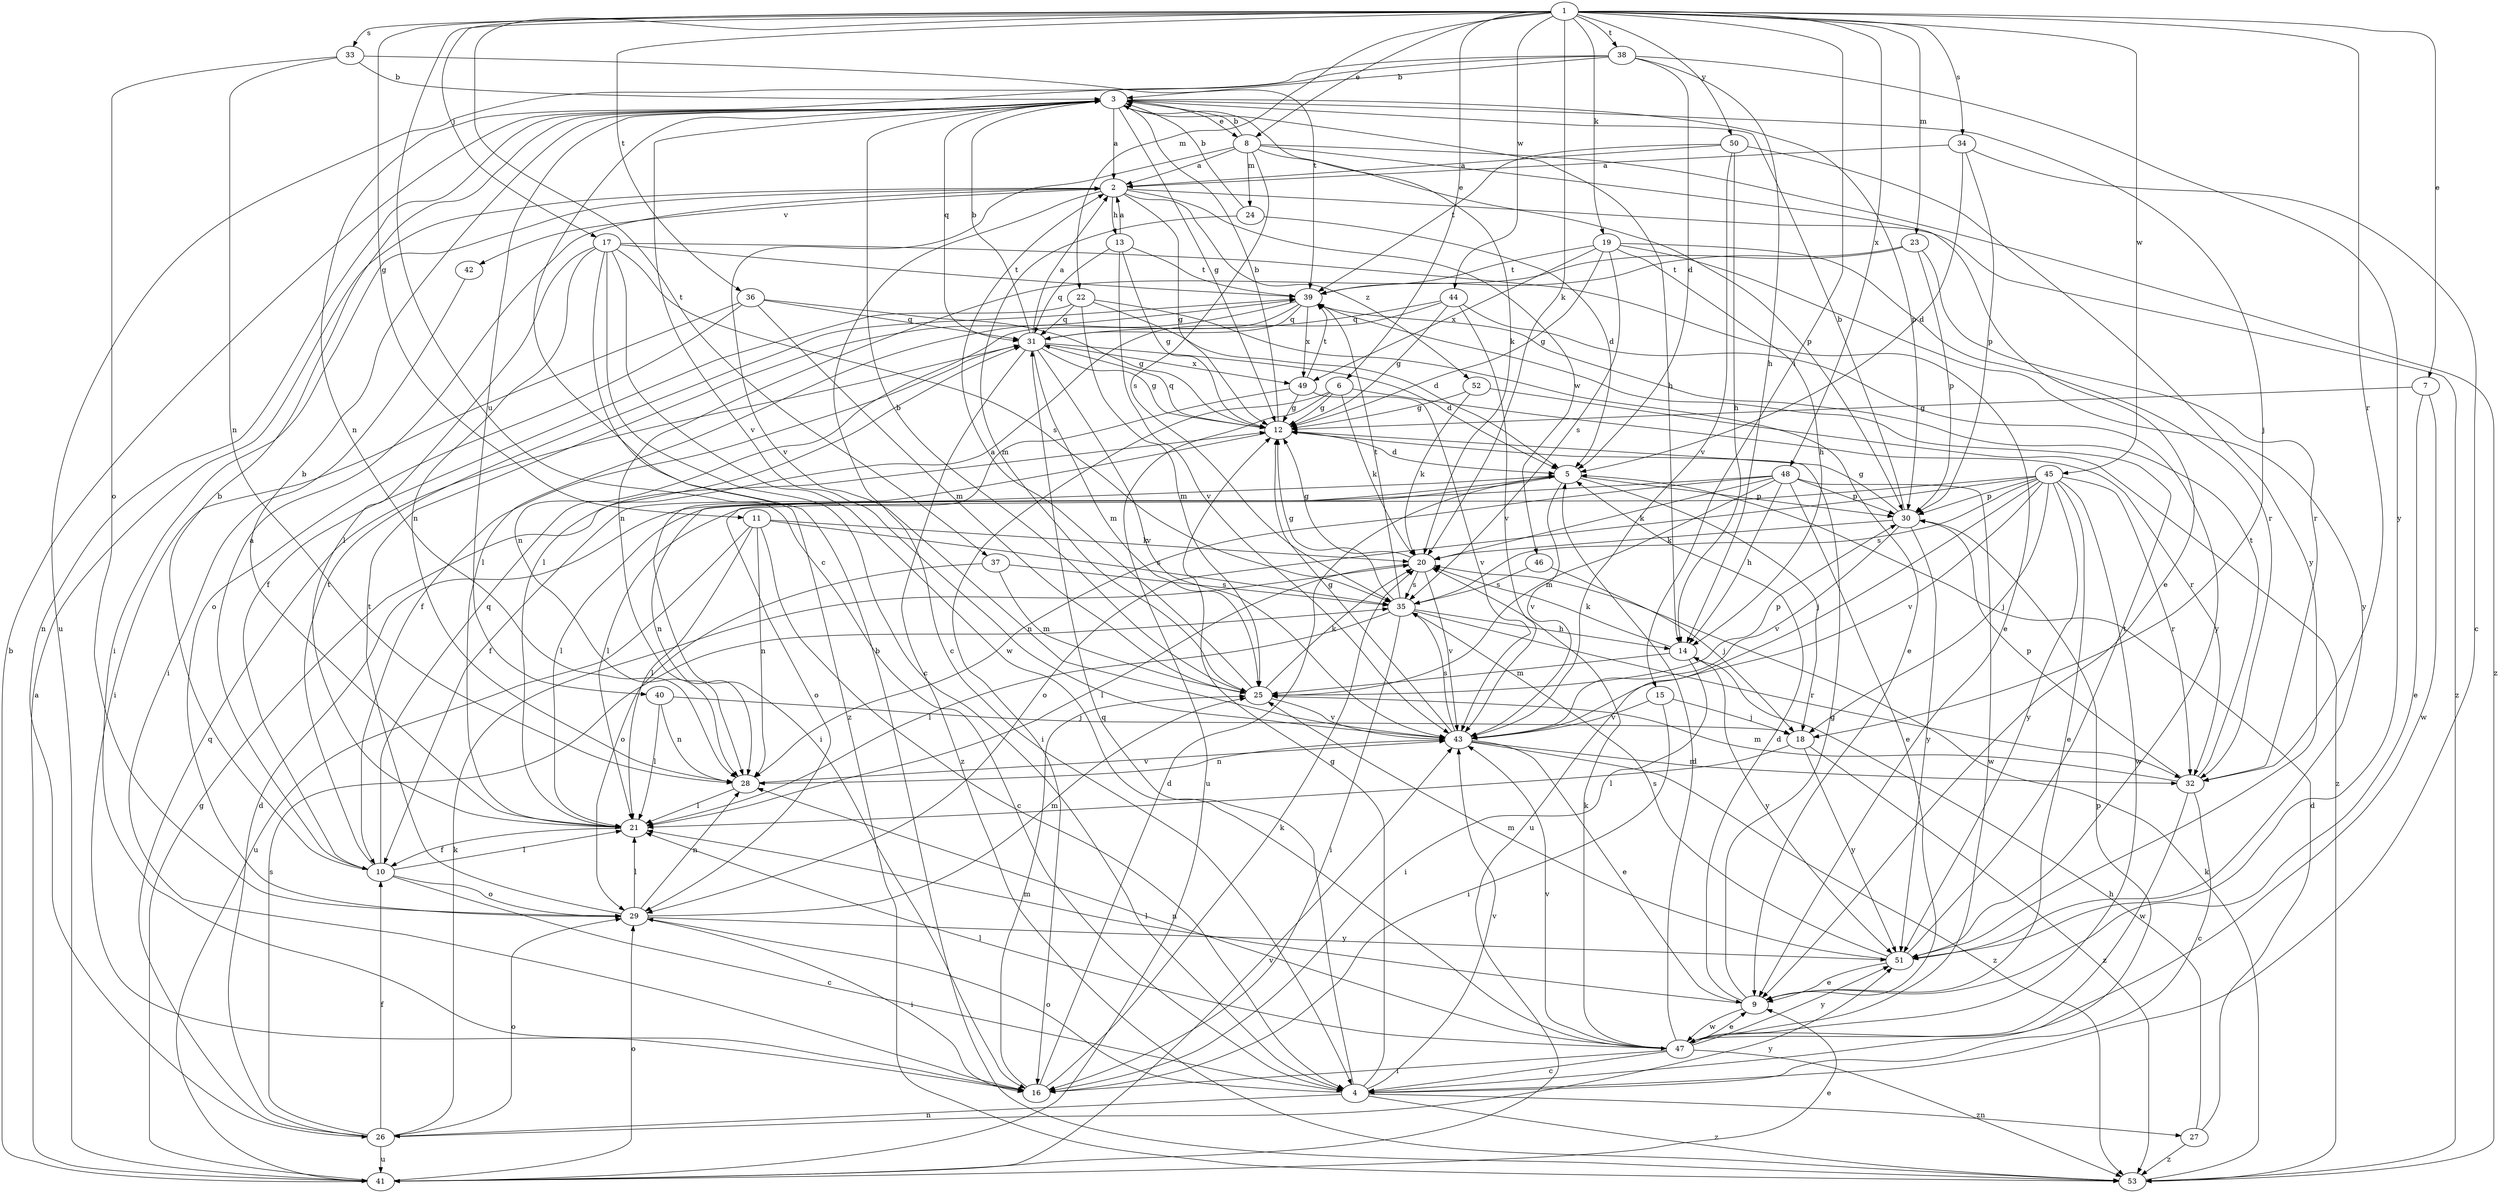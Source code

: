 strict digraph  {
	3 -> 2 [label=a];
	8 -> 2 [label=a];
	10 -> 2 [label=a];
	13 -> 2 [label=a];
	25 -> 2 [label=a];
	31 -> 2 [label=a];
	34 -> 2 [label=a];
	41 -> 2 [label=a];
	50 -> 2 [label=a];
	8 -> 3 [label=b];
	10 -> 3 [label=b];
	12 -> 3 [label=b];
	21 -> 3 [label=b];
	24 -> 3 [label=b];
	25 -> 3 [label=b];
	30 -> 3 [label=b];
	31 -> 3 [label=b];
	33 -> 3 [label=b];
	38 -> 3 [label=b];
	41 -> 3 [label=b];
	53 -> 3 [label=b];
	1 -> 4 [label=c];
	2 -> 4 [label=c];
	10 -> 4 [label=c];
	11 -> 4 [label=c];
	17 -> 4 [label=c];
	32 -> 4 [label=c];
	34 -> 4 [label=c];
	47 -> 4 [label=c];
	9 -> 5 [label=d];
	12 -> 5 [label=d];
	16 -> 5 [label=d];
	22 -> 5 [label=d];
	24 -> 5 [label=d];
	26 -> 5 [label=d];
	27 -> 5 [label=d];
	31 -> 5 [label=d];
	34 -> 5 [label=d];
	38 -> 5 [label=d];
	47 -> 5 [label=d];
	1 -> 6 [label=e];
	1 -> 7 [label=e];
	1 -> 8 [label=e];
	3 -> 8 [label=e];
	7 -> 9 [label=e];
	8 -> 9 [label=e];
	17 -> 9 [label=e];
	22 -> 9 [label=e];
	41 -> 9 [label=e];
	43 -> 9 [label=e];
	45 -> 9 [label=e];
	47 -> 9 [label=e];
	48 -> 9 [label=e];
	51 -> 9 [label=e];
	12 -> 10 [label=f];
	21 -> 10 [label=f];
	22 -> 10 [label=f];
	26 -> 10 [label=f];
	31 -> 10 [label=f];
	1 -> 11 [label=g];
	2 -> 12 [label=g];
	3 -> 12 [label=g];
	4 -> 12 [label=g];
	6 -> 12 [label=g];
	7 -> 12 [label=g];
	9 -> 12 [label=g];
	13 -> 12 [label=g];
	19 -> 12 [label=g];
	20 -> 12 [label=g];
	30 -> 12 [label=g];
	31 -> 12 [label=g];
	35 -> 12 [label=g];
	36 -> 12 [label=g];
	41 -> 12 [label=g];
	43 -> 12 [label=g];
	44 -> 12 [label=g];
	49 -> 12 [label=g];
	52 -> 12 [label=g];
	2 -> 13 [label=h];
	3 -> 14 [label=h];
	19 -> 14 [label=h];
	27 -> 14 [label=h];
	35 -> 14 [label=h];
	38 -> 14 [label=h];
	48 -> 14 [label=h];
	50 -> 14 [label=h];
	1 -> 15 [label=i];
	2 -> 16 [label=i];
	6 -> 16 [label=i];
	14 -> 16 [label=i];
	15 -> 16 [label=i];
	29 -> 16 [label=i];
	35 -> 16 [label=i];
	36 -> 16 [label=i];
	42 -> 16 [label=i];
	47 -> 16 [label=i];
	49 -> 16 [label=i];
	1 -> 17 [label=j];
	3 -> 18 [label=j];
	5 -> 18 [label=j];
	15 -> 18 [label=j];
	40 -> 18 [label=j];
	45 -> 18 [label=j];
	46 -> 18 [label=j];
	1 -> 19 [label=k];
	1 -> 20 [label=k];
	3 -> 20 [label=k];
	6 -> 20 [label=k];
	11 -> 20 [label=k];
	14 -> 20 [label=k];
	16 -> 20 [label=k];
	25 -> 20 [label=k];
	26 -> 20 [label=k];
	30 -> 20 [label=k];
	47 -> 20 [label=k];
	48 -> 20 [label=k];
	52 -> 20 [label=k];
	53 -> 20 [label=k];
	9 -> 21 [label=l];
	10 -> 21 [label=l];
	11 -> 21 [label=l];
	17 -> 21 [label=l];
	18 -> 21 [label=l];
	20 -> 21 [label=l];
	28 -> 21 [label=l];
	29 -> 21 [label=l];
	35 -> 21 [label=l];
	39 -> 21 [label=l];
	40 -> 21 [label=l];
	44 -> 21 [label=l];
	45 -> 21 [label=l];
	47 -> 21 [label=l];
	48 -> 21 [label=l];
	1 -> 22 [label=m];
	1 -> 23 [label=m];
	8 -> 24 [label=m];
	14 -> 25 [label=m];
	16 -> 25 [label=m];
	22 -> 25 [label=m];
	24 -> 25 [label=m];
	29 -> 25 [label=m];
	31 -> 25 [label=m];
	32 -> 25 [label=m];
	36 -> 25 [label=m];
	37 -> 25 [label=m];
	48 -> 25 [label=m];
	51 -> 25 [label=m];
	3 -> 26 [label=n];
	4 -> 26 [label=n];
	4 -> 27 [label=n];
	5 -> 28 [label=n];
	11 -> 28 [label=n];
	17 -> 28 [label=n];
	23 -> 28 [label=n];
	29 -> 28 [label=n];
	33 -> 28 [label=n];
	38 -> 28 [label=n];
	39 -> 28 [label=n];
	40 -> 28 [label=n];
	43 -> 28 [label=n];
	47 -> 28 [label=n];
	48 -> 28 [label=n];
	4 -> 29 [label=o];
	5 -> 29 [label=o];
	10 -> 29 [label=o];
	26 -> 29 [label=o];
	33 -> 29 [label=o];
	36 -> 29 [label=o];
	37 -> 29 [label=o];
	41 -> 29 [label=o];
	45 -> 29 [label=o];
	3 -> 30 [label=p];
	4 -> 30 [label=p];
	5 -> 30 [label=p];
	8 -> 30 [label=p];
	23 -> 30 [label=p];
	25 -> 30 [label=p];
	32 -> 30 [label=p];
	34 -> 30 [label=p];
	45 -> 30 [label=p];
	48 -> 30 [label=p];
	3 -> 31 [label=q];
	4 -> 31 [label=q];
	10 -> 31 [label=q];
	12 -> 31 [label=q];
	13 -> 31 [label=q];
	22 -> 31 [label=q];
	26 -> 31 [label=q];
	36 -> 31 [label=q];
	39 -> 31 [label=q];
	44 -> 31 [label=q];
	1 -> 32 [label=r];
	6 -> 32 [label=r];
	19 -> 32 [label=r];
	23 -> 32 [label=r];
	35 -> 32 [label=r];
	43 -> 32 [label=r];
	45 -> 32 [label=r];
	1 -> 33 [label=s];
	1 -> 34 [label=s];
	8 -> 35 [label=s];
	11 -> 35 [label=s];
	17 -> 35 [label=s];
	19 -> 35 [label=s];
	20 -> 35 [label=s];
	26 -> 35 [label=s];
	37 -> 35 [label=s];
	43 -> 35 [label=s];
	45 -> 35 [label=s];
	46 -> 35 [label=s];
	51 -> 35 [label=s];
	1 -> 36 [label=t];
	1 -> 37 [label=t];
	1 -> 38 [label=t];
	10 -> 39 [label=t];
	13 -> 39 [label=t];
	17 -> 39 [label=t];
	19 -> 39 [label=t];
	23 -> 39 [label=t];
	29 -> 39 [label=t];
	32 -> 39 [label=t];
	33 -> 39 [label=t];
	35 -> 39 [label=t];
	49 -> 39 [label=t];
	50 -> 39 [label=t];
	51 -> 39 [label=t];
	3 -> 40 [label=u];
	6 -> 41 [label=u];
	11 -> 41 [label=u];
	26 -> 41 [label=u];
	38 -> 41 [label=u];
	45 -> 41 [label=u];
	2 -> 42 [label=v];
	3 -> 43 [label=v];
	4 -> 43 [label=v];
	5 -> 43 [label=v];
	8 -> 43 [label=v];
	13 -> 43 [label=v];
	15 -> 43 [label=v];
	20 -> 43 [label=v];
	25 -> 43 [label=v];
	28 -> 43 [label=v];
	30 -> 43 [label=v];
	31 -> 43 [label=v];
	41 -> 43 [label=v];
	44 -> 43 [label=v];
	45 -> 43 [label=v];
	47 -> 43 [label=v];
	49 -> 43 [label=v];
	50 -> 43 [label=v];
	1 -> 44 [label=w];
	1 -> 45 [label=w];
	2 -> 46 [label=w];
	7 -> 47 [label=w];
	9 -> 47 [label=w];
	17 -> 47 [label=w];
	32 -> 47 [label=w];
	45 -> 47 [label=w];
	48 -> 47 [label=w];
	1 -> 48 [label=x];
	19 -> 49 [label=x];
	31 -> 49 [label=x];
	39 -> 49 [label=x];
	1 -> 50 [label=y];
	14 -> 51 [label=y];
	18 -> 51 [label=y];
	19 -> 51 [label=y];
	26 -> 51 [label=y];
	29 -> 51 [label=y];
	30 -> 51 [label=y];
	38 -> 51 [label=y];
	44 -> 51 [label=y];
	45 -> 51 [label=y];
	47 -> 51 [label=y];
	50 -> 51 [label=y];
	2 -> 52 [label=z];
	2 -> 53 [label=z];
	4 -> 53 [label=z];
	8 -> 53 [label=z];
	17 -> 53 [label=z];
	18 -> 53 [label=z];
	27 -> 53 [label=z];
	31 -> 53 [label=z];
	43 -> 53 [label=z];
	47 -> 53 [label=z];
	52 -> 53 [label=z];
}
